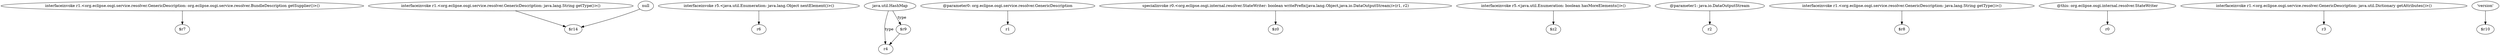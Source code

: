 digraph g {
0[label="interfaceinvoke r1.<org.eclipse.osgi.service.resolver.GenericDescription: org.eclipse.osgi.service.resolver.BundleDescription getSupplier()>()"]
1[label="$r7"]
0->1[label=""]
2[label="interfaceinvoke r1.<org.eclipse.osgi.service.resolver.GenericDescription: java.lang.String getType()>()"]
3[label="$r14"]
2->3[label=""]
4[label="interfaceinvoke r5.<java.util.Enumeration: java.lang.Object nextElement()>()"]
5[label="r6"]
4->5[label=""]
6[label="java.util.HashMap"]
7[label="r4"]
6->7[label="type"]
8[label="@parameter0: org.eclipse.osgi.service.resolver.GenericDescription"]
9[label="r1"]
8->9[label=""]
10[label="specialinvoke r0.<org.eclipse.osgi.internal.resolver.StateWriter: boolean writePrefix(java.lang.Object,java.io.DataOutputStream)>(r1, r2)"]
11[label="$z0"]
10->11[label=""]
12[label="interfaceinvoke r5.<java.util.Enumeration: boolean hasMoreElements()>()"]
13[label="$z2"]
12->13[label=""]
14[label="$r9"]
14->7[label=""]
15[label="@parameter1: java.io.DataOutputStream"]
16[label="r2"]
15->16[label=""]
17[label="null"]
17->3[label=""]
18[label="interfaceinvoke r1.<org.eclipse.osgi.service.resolver.GenericDescription: java.lang.String getType()>()"]
19[label="$r8"]
18->19[label=""]
6->14[label="type"]
20[label="@this: org.eclipse.osgi.internal.resolver.StateWriter"]
21[label="r0"]
20->21[label=""]
22[label="interfaceinvoke r1.<org.eclipse.osgi.service.resolver.GenericDescription: java.util.Dictionary getAttributes()>()"]
23[label="r3"]
22->23[label=""]
24[label="'version'"]
25[label="$r10"]
24->25[label=""]
}